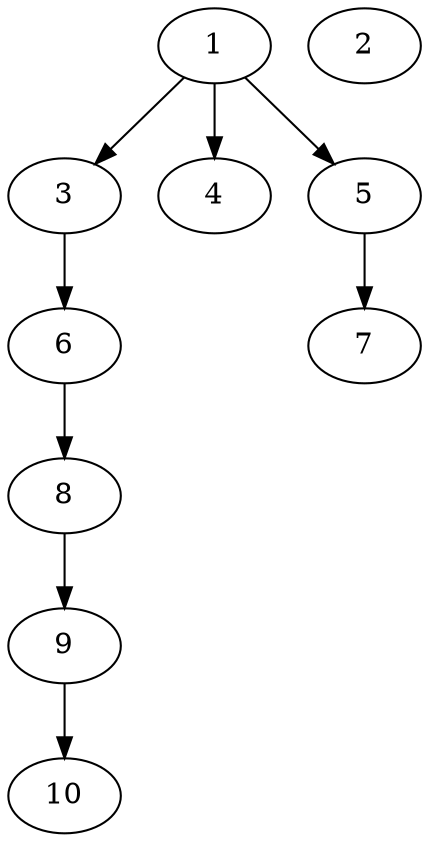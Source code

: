 // DAG automatically generated by daggen at Thu Oct  3 13:58:05 2019
// ./daggen --dot -n 10 --ccr 0.4 --fat 0.5 --regular 0.5 --density 0.5 --mindata 5242880 --maxdata 52428800 
digraph G {
  1 [size="24465920", alpha="0.18", expect_size="9786368"] 
  1 -> 3 [size ="9786368"]
  1 -> 4 [size ="9786368"]
  1 -> 5 [size ="9786368"]
  2 [size="18391040", alpha="0.07", expect_size="7356416"] 
  3 [size="121651200", alpha="0.06", expect_size="48660480"] 
  3 -> 6 [size ="48660480"]
  4 [size="88849920", alpha="0.05", expect_size="35539968"] 
  5 [size="130227200", alpha="0.05", expect_size="52090880"] 
  5 -> 7 [size ="52090880"]
  6 [size="129863680", alpha="0.12", expect_size="51945472"] 
  6 -> 8 [size ="51945472"]
  7 [size="120284160", alpha="0.19", expect_size="48113664"] 
  8 [size="104092160", alpha="0.18", expect_size="41636864"] 
  8 -> 9 [size ="41636864"]
  9 [size="91998720", alpha="0.14", expect_size="36799488"] 
  9 -> 10 [size ="36799488"]
  10 [size="28349440", alpha="0.15", expect_size="11339776"] 
}
